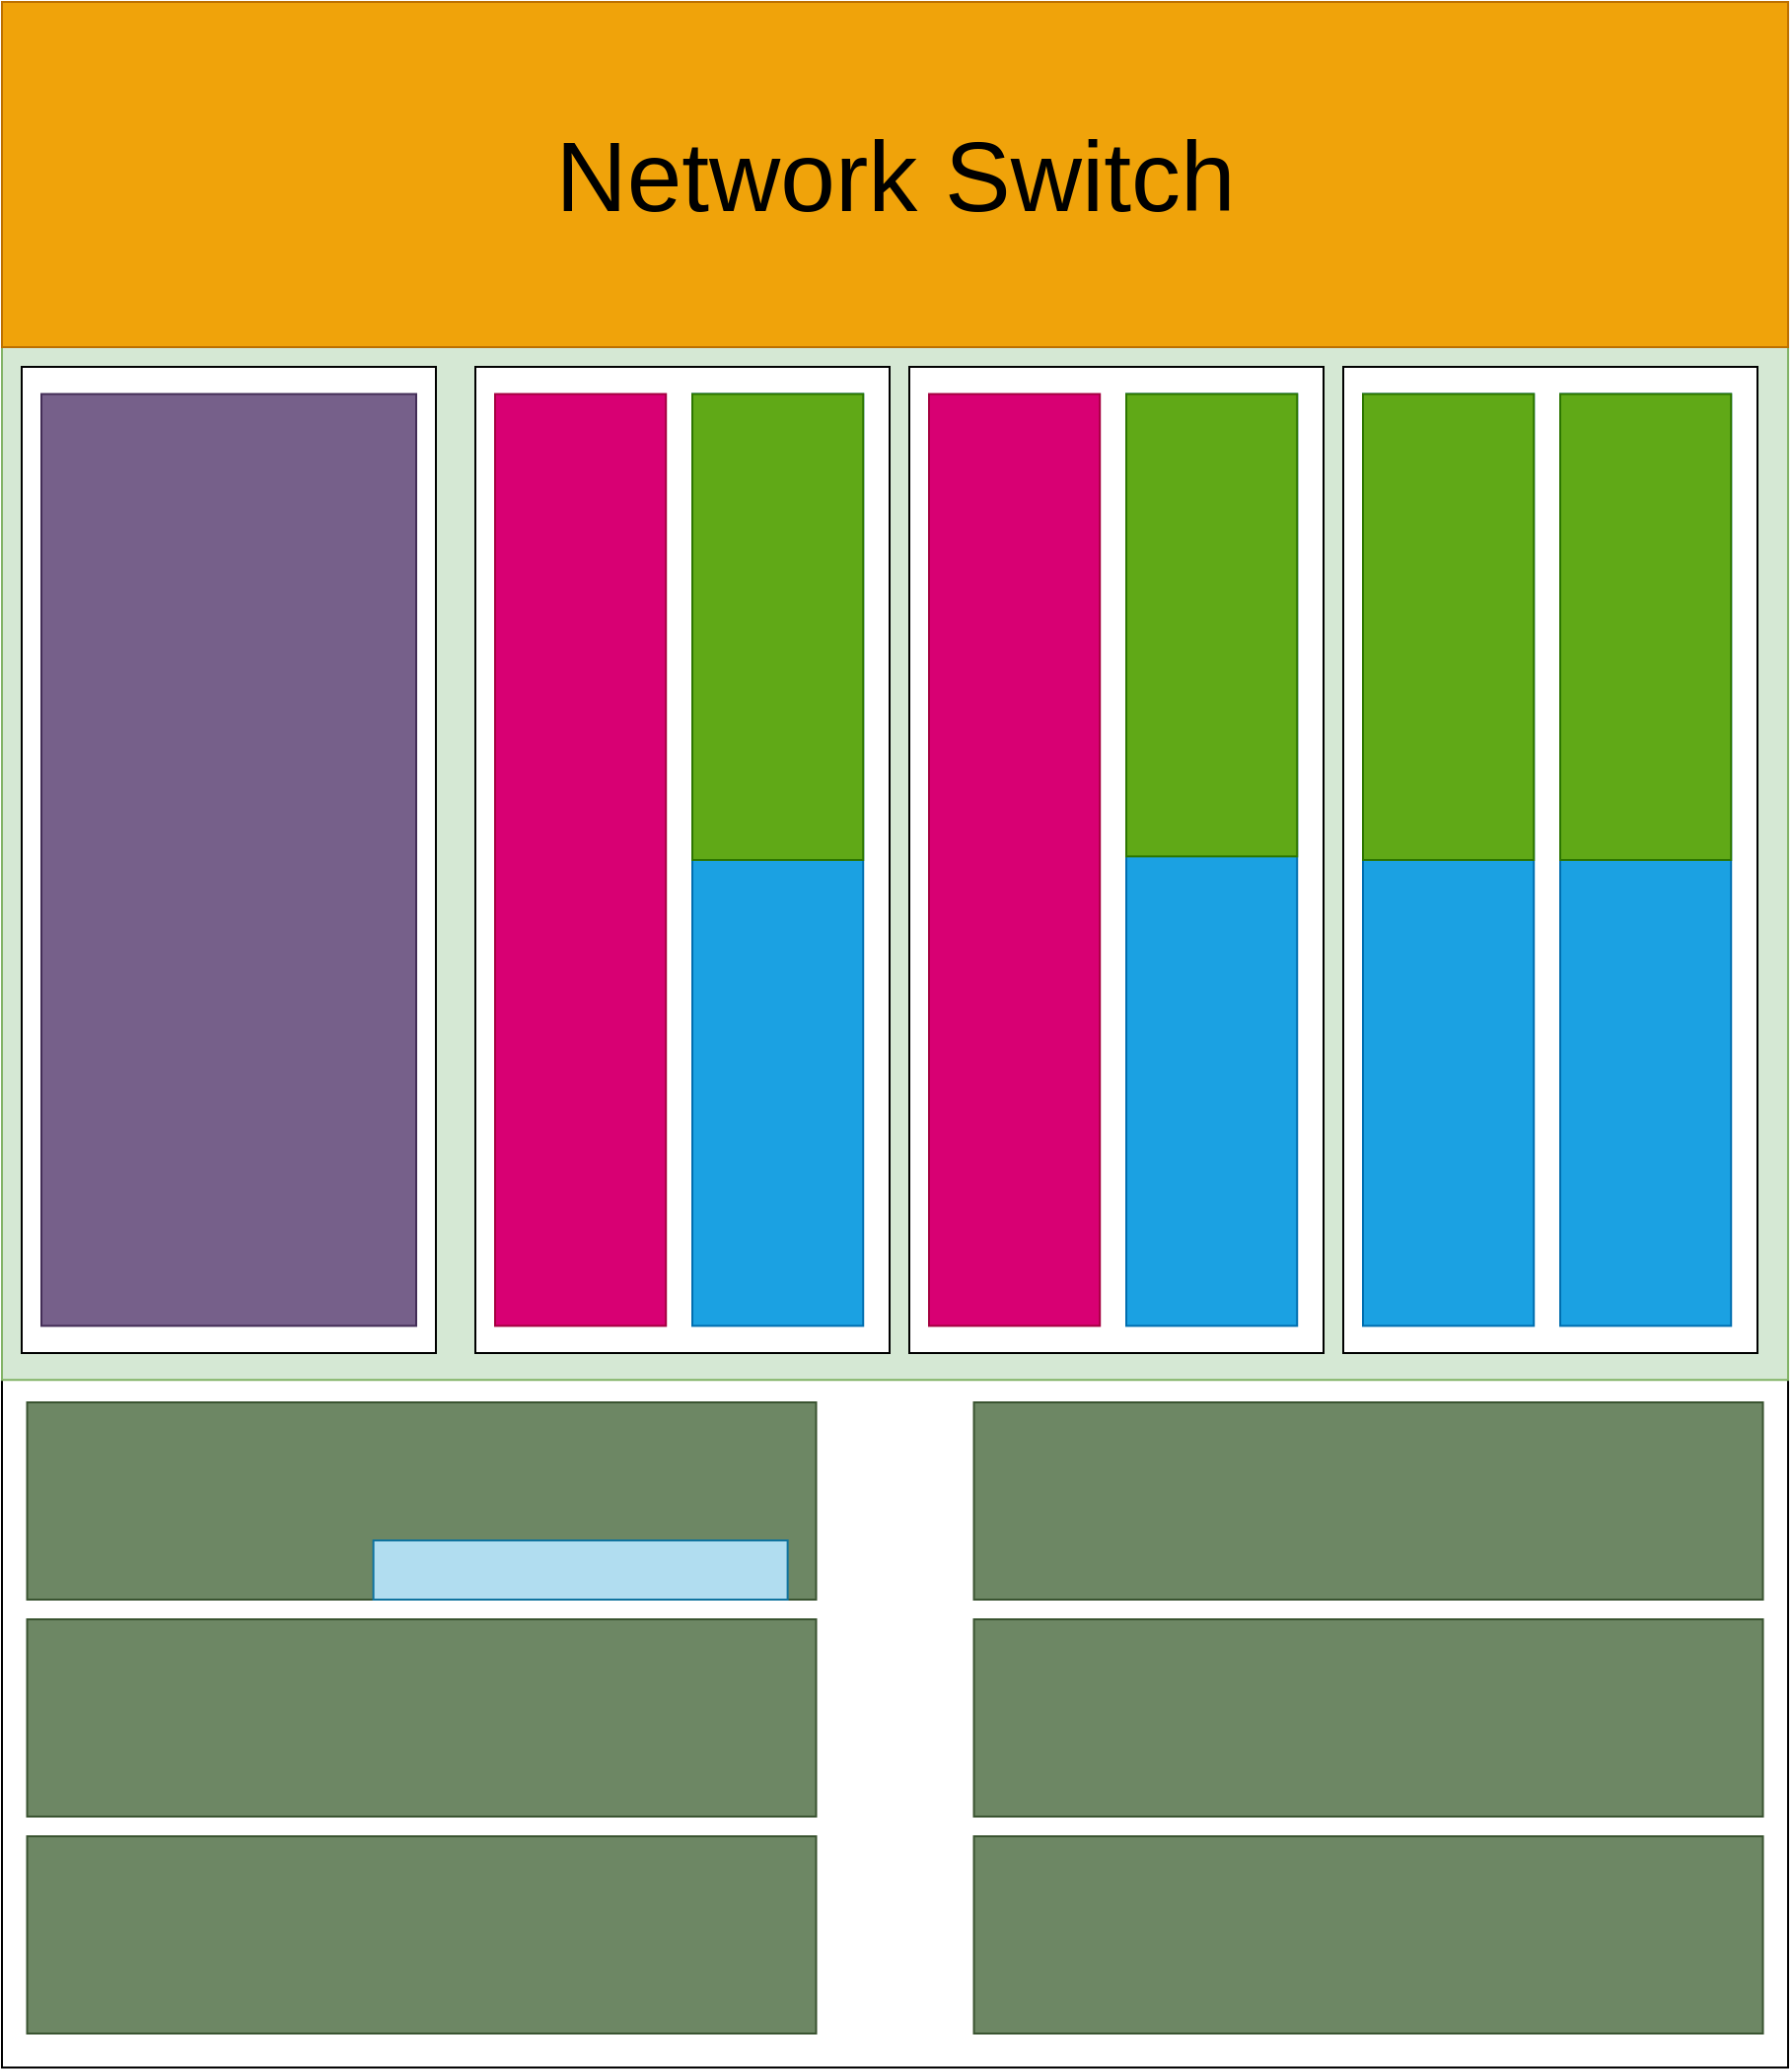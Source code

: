 <mxfile version="20.5.3" type="github">
  <diagram id="ggLU8boLsBFlELYb11a3" name="Page-1">
    <mxGraphModel dx="1949" dy="1170" grid="1" gridSize="10" guides="1" tooltips="1" connect="1" arrows="1" fold="1" page="1" pageScale="1" pageWidth="500" pageHeight="500" math="0" shadow="0">
      <root>
        <mxCell id="0" />
        <mxCell id="1" parent="0" />
        <mxCell id="yTGURI3jXAyp7W1Crw5f-1" value="" style="rounded=0;whiteSpace=wrap;html=1;" parent="1" vertex="1">
          <mxGeometry width="905.51" height="1047.242" as="geometry" />
        </mxCell>
        <mxCell id="CowljkBYiHnfL4JR3YHi-14" value="" style="rounded=0;whiteSpace=wrap;html=1;fillColor=#d5e8d4;strokeColor=#82b366;" vertex="1" parent="1">
          <mxGeometry y="175" width="905.51" height="523.621" as="geometry" />
        </mxCell>
        <mxCell id="CowljkBYiHnfL4JR3YHi-15" value="" style="rounded=0;whiteSpace=wrap;html=1;" vertex="1" parent="1">
          <mxGeometry x="10" y="185" width="210" height="500" as="geometry" />
        </mxCell>
        <mxCell id="CowljkBYiHnfL4JR3YHi-21" value="" style="rounded=0;whiteSpace=wrap;html=1;fillColor=#76608a;strokeColor=#432D57;fontColor=#ffffff;" vertex="1" parent="1">
          <mxGeometry x="20" y="198.78" width="190" height="472.44" as="geometry" />
        </mxCell>
        <mxCell id="CowljkBYiHnfL4JR3YHi-24" value="" style="rounded=0;whiteSpace=wrap;html=1;" vertex="1" parent="1">
          <mxGeometry x="240" y="185" width="210" height="500" as="geometry" />
        </mxCell>
        <mxCell id="CowljkBYiHnfL4JR3YHi-25" value="" style="rounded=0;whiteSpace=wrap;html=1;fillColor=#d80073;strokeColor=#A50040;fontColor=#ffffff;" vertex="1" parent="1">
          <mxGeometry x="250" y="198.78" width="86.614" height="472.44" as="geometry" />
        </mxCell>
        <mxCell id="CowljkBYiHnfL4JR3YHi-26" value="" style="rounded=0;whiteSpace=wrap;html=1;fillColor=#1ba1e2;strokeColor=#006EAF;fontColor=#ffffff;" vertex="1" parent="1">
          <mxGeometry x="350" y="198.78" width="86.614" height="472.44" as="geometry" />
        </mxCell>
        <mxCell id="CowljkBYiHnfL4JR3YHi-27" value="" style="rounded=0;whiteSpace=wrap;html=1;fillColor=#60a917;strokeColor=#2D7600;fontColor=#ffffff;" vertex="1" parent="1">
          <mxGeometry x="350" y="198.78" width="86.61" height="236.22" as="geometry" />
        </mxCell>
        <mxCell id="CowljkBYiHnfL4JR3YHi-28" value="" style="rounded=0;whiteSpace=wrap;html=1;" vertex="1" parent="1">
          <mxGeometry x="460" y="185" width="210" height="500" as="geometry" />
        </mxCell>
        <mxCell id="CowljkBYiHnfL4JR3YHi-29" value="" style="rounded=0;whiteSpace=wrap;html=1;fillColor=#d80073;strokeColor=#A50040;fontColor=#ffffff;" vertex="1" parent="1">
          <mxGeometry x="470" y="198.78" width="86.61" height="472.44" as="geometry" />
        </mxCell>
        <mxCell id="CowljkBYiHnfL4JR3YHi-30" value="" style="rounded=0;whiteSpace=wrap;html=1;fillColor=#1ba1e2;strokeColor=#006EAF;fontColor=#ffffff;" vertex="1" parent="1">
          <mxGeometry x="570" y="198.78" width="86.614" height="472.44" as="geometry" />
        </mxCell>
        <mxCell id="CowljkBYiHnfL4JR3YHi-31" value="" style="rounded=0;whiteSpace=wrap;html=1;fillColor=#60a917;strokeColor=#2D7600;fontColor=#ffffff;" vertex="1" parent="1">
          <mxGeometry x="570" y="198.78" width="86.61" height="234.41" as="geometry" />
        </mxCell>
        <mxCell id="CowljkBYiHnfL4JR3YHi-32" value="" style="rounded=0;whiteSpace=wrap;html=1;" vertex="1" parent="1">
          <mxGeometry x="680" y="185" width="210" height="500" as="geometry" />
        </mxCell>
        <mxCell id="CowljkBYiHnfL4JR3YHi-33" value="" style="rounded=0;whiteSpace=wrap;html=1;fillColor=#1ba1e2;strokeColor=#006EAF;fontColor=#ffffff;" vertex="1" parent="1">
          <mxGeometry x="690" y="198.78" width="86.614" height="472.44" as="geometry" />
        </mxCell>
        <mxCell id="CowljkBYiHnfL4JR3YHi-34" value="" style="rounded=0;whiteSpace=wrap;html=1;fillColor=#1ba1e2;strokeColor=#006EAF;fontColor=#ffffff;" vertex="1" parent="1">
          <mxGeometry x="790" y="198.78" width="86.614" height="472.44" as="geometry" />
        </mxCell>
        <mxCell id="CowljkBYiHnfL4JR3YHi-35" value="" style="rounded=0;whiteSpace=wrap;html=1;fillColor=#60a917;strokeColor=#2D7600;fontColor=#ffffff;" vertex="1" parent="1">
          <mxGeometry x="790" y="198.78" width="86.61" height="236.22" as="geometry" />
        </mxCell>
        <mxCell id="CowljkBYiHnfL4JR3YHi-36" value="" style="rounded=0;whiteSpace=wrap;html=1;fillColor=#60a917;strokeColor=#2D7600;fontColor=#ffffff;" vertex="1" parent="1">
          <mxGeometry x="690" y="198.78" width="86.61" height="236.22" as="geometry" />
        </mxCell>
        <mxCell id="CowljkBYiHnfL4JR3YHi-37" value="&lt;font style=&quot;font-size: 50px;&quot;&gt;Network Switch&lt;br&gt;&lt;/font&gt;" style="rounded=0;whiteSpace=wrap;html=1;fillColor=#f0a30a;fontColor=#000000;strokeColor=#BD7000;" vertex="1" parent="1">
          <mxGeometry width="905.51" height="175.0" as="geometry" />
        </mxCell>
        <mxCell id="CowljkBYiHnfL4JR3YHi-45" value="" style="rounded=0;whiteSpace=wrap;html=1;fillColor=#6d8764;strokeColor=#3A5431;fontColor=#ffffff;rotation=0;" vertex="1" parent="1">
          <mxGeometry x="12.76" y="710" width="399.999" height="100.0" as="geometry" />
        </mxCell>
        <mxCell id="CowljkBYiHnfL4JR3YHi-47" value="" style="rounded=0;whiteSpace=wrap;html=1;fillColor=#6d8764;strokeColor=#3A5431;fontColor=#ffffff;rotation=0;" vertex="1" parent="1">
          <mxGeometry x="12.76" y="820" width="399.999" height="100.0" as="geometry" />
        </mxCell>
        <mxCell id="CowljkBYiHnfL4JR3YHi-48" value="" style="rounded=0;whiteSpace=wrap;html=1;fillColor=#6d8764;strokeColor=#3A5431;fontColor=#ffffff;rotation=0;" vertex="1" parent="1">
          <mxGeometry x="12.76" y="930" width="399.999" height="100.0" as="geometry" />
        </mxCell>
        <mxCell id="CowljkBYiHnfL4JR3YHi-49" value="" style="rounded=0;whiteSpace=wrap;html=1;fillColor=#6d8764;strokeColor=#3A5431;fontColor=#ffffff;rotation=0;" vertex="1" parent="1">
          <mxGeometry x="492.76" y="930" width="399.999" height="100.0" as="geometry" />
        </mxCell>
        <mxCell id="CowljkBYiHnfL4JR3YHi-50" value="" style="rounded=0;whiteSpace=wrap;html=1;fillColor=#6d8764;strokeColor=#3A5431;fontColor=#ffffff;rotation=0;" vertex="1" parent="1">
          <mxGeometry x="492.76" y="820" width="399.999" height="100.0" as="geometry" />
        </mxCell>
        <mxCell id="CowljkBYiHnfL4JR3YHi-51" value="" style="rounded=0;whiteSpace=wrap;html=1;fillColor=#6d8764;strokeColor=#3A5431;fontColor=#ffffff;rotation=0;" vertex="1" parent="1">
          <mxGeometry x="492.76" y="710" width="399.999" height="100.0" as="geometry" />
        </mxCell>
        <mxCell id="CowljkBYiHnfL4JR3YHi-52" value="" style="rounded=0;whiteSpace=wrap;html=1;fontSize=50;fillColor=#b1ddf0;strokeColor=#10739e;" vertex="1" parent="1">
          <mxGeometry x="188.31" y="780" width="210" height="30" as="geometry" />
        </mxCell>
      </root>
    </mxGraphModel>
  </diagram>
</mxfile>
